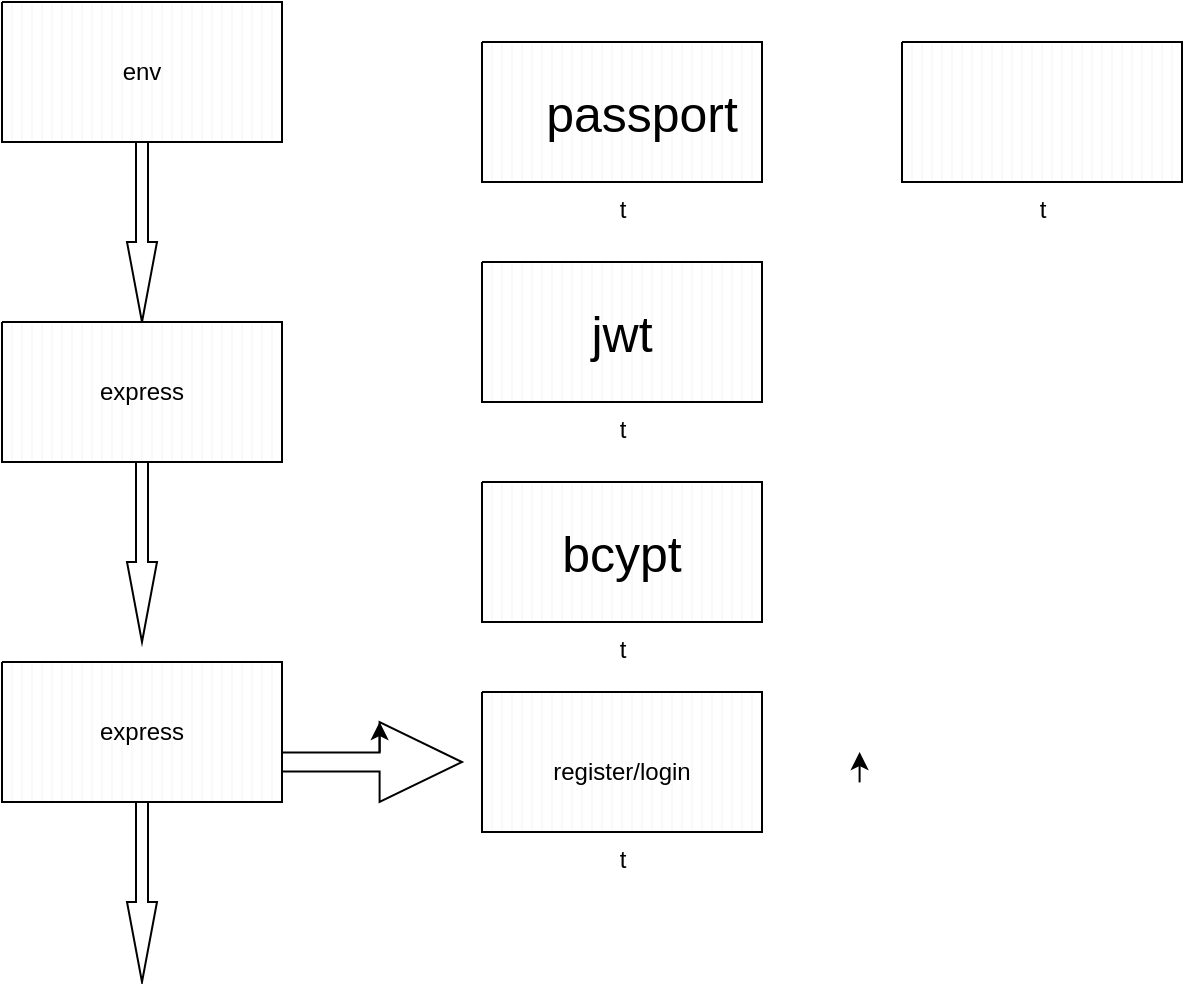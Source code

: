 <mxfile>
    <diagram id="x7IFYAtd4ZOixWo3UeBf" name="Page-1">
        <mxGraphModel dx="769" dy="583" grid="1" gridSize="10" guides="1" tooltips="1" connect="1" arrows="1" fold="1" page="1" pageScale="1" pageWidth="850" pageHeight="1100" math="0" shadow="0">
            <root>
                <mxCell id="0"/>
                <mxCell id="1" parent="0"/>
                <mxCell id="2" value="t" style="verticalLabelPosition=bottom;verticalAlign=top;html=1;shape=mxgraph.basic.patternFillRect;fillStyle=vert;step=5;fillStrokeWidth=0.2;fillStrokeColor=#dddddd;" vertex="1" parent="1">
                    <mxGeometry x="90" y="40" width="140" height="70" as="geometry"/>
                </mxCell>
                <mxCell id="4" value="env&lt;br&gt;" style="text;strokeColor=none;align=center;fillColor=none;html=1;verticalAlign=middle;whiteSpace=wrap;rounded=0;" vertex="1" parent="1">
                    <mxGeometry x="130" y="60" width="60" height="30" as="geometry"/>
                </mxCell>
                <mxCell id="5" value="" style="html=1;shadow=0;dashed=0;align=center;verticalAlign=middle;shape=mxgraph.arrows2.arrow;dy=0.6;dx=40;direction=south;notch=0;" vertex="1" parent="1">
                    <mxGeometry x="152.5" y="110" width="15" height="90" as="geometry"/>
                </mxCell>
                <mxCell id="10" value="t" style="verticalLabelPosition=bottom;verticalAlign=top;html=1;shape=mxgraph.basic.patternFillRect;fillStyle=vert;step=5;fillStrokeWidth=0.2;fillStrokeColor=#dddddd;" vertex="1" parent="1">
                    <mxGeometry x="90" y="200" width="140" height="70" as="geometry"/>
                </mxCell>
                <mxCell id="11" value="express" style="text;strokeColor=none;align=center;fillColor=none;html=1;verticalAlign=middle;whiteSpace=wrap;rounded=0;" vertex="1" parent="1">
                    <mxGeometry x="130" y="220" width="60" height="30" as="geometry"/>
                </mxCell>
                <mxCell id="12" value="" style="html=1;shadow=0;dashed=0;align=center;verticalAlign=middle;shape=mxgraph.arrows2.arrow;dy=0.6;dx=40;direction=south;notch=0;" vertex="1" parent="1">
                    <mxGeometry x="152.5" y="270" width="15" height="90" as="geometry"/>
                </mxCell>
                <mxCell id="13" value="t" style="verticalLabelPosition=bottom;verticalAlign=top;html=1;shape=mxgraph.basic.patternFillRect;fillStyle=vert;step=5;fillStrokeWidth=0.2;fillStrokeColor=#dddddd;" vertex="1" parent="1">
                    <mxGeometry x="90" y="370" width="140" height="70" as="geometry"/>
                </mxCell>
                <mxCell id="14" value="express" style="text;strokeColor=none;align=center;fillColor=none;html=1;verticalAlign=middle;whiteSpace=wrap;rounded=0;" vertex="1" parent="1">
                    <mxGeometry x="130" y="390" width="60" height="30" as="geometry"/>
                </mxCell>
                <mxCell id="15" value="" style="html=1;shadow=0;dashed=0;align=center;verticalAlign=middle;shape=mxgraph.arrows2.arrow;dy=0.6;dx=40;direction=south;notch=0;" vertex="1" parent="1">
                    <mxGeometry x="152.5" y="440" width="15" height="90" as="geometry"/>
                </mxCell>
                <mxCell id="17" value="" style="html=1;shadow=0;dashed=0;align=center;verticalAlign=middle;shape=mxgraph.arrows2.arrow;dy=0.76;dx=41.2;notch=0;" vertex="1" parent="1">
                    <mxGeometry x="230" y="400" width="90" height="40" as="geometry"/>
                </mxCell>
                <mxCell id="18" style="edgeStyle=none;html=1;exitX=0;exitY=0;exitDx=48.8;exitDy=15.2;exitPerimeter=0;entryX=0;entryY=0;entryDx=48.8;entryDy=0;entryPerimeter=0;" edge="1" parent="1" source="17" target="17">
                    <mxGeometry relative="1" as="geometry"/>
                </mxCell>
                <mxCell id="19" value="t" style="verticalLabelPosition=bottom;verticalAlign=top;html=1;shape=mxgraph.basic.patternFillRect;fillStyle=vert;step=5;fillStrokeWidth=0.2;fillStrokeColor=#dddddd;" vertex="1" parent="1">
                    <mxGeometry x="330" y="385" width="140" height="70" as="geometry"/>
                </mxCell>
                <mxCell id="20" value="register/login" style="text;strokeColor=none;align=center;fillColor=none;html=1;verticalAlign=middle;whiteSpace=wrap;rounded=0;" vertex="1" parent="1">
                    <mxGeometry x="355" y="410" width="90" height="30" as="geometry"/>
                </mxCell>
                <mxCell id="22" style="edgeStyle=none;html=1;exitX=0;exitY=0;exitDx=48.8;exitDy=15.2;exitPerimeter=0;entryX=0;entryY=0;entryDx=48.8;entryDy=0;entryPerimeter=0;" edge="1" parent="1">
                    <mxGeometry relative="1" as="geometry">
                        <mxPoint x="518.8" y="430.2" as="sourcePoint"/>
                        <mxPoint x="518.8" y="415" as="targetPoint"/>
                    </mxGeometry>
                </mxCell>
                <mxCell id="23" value="t" style="verticalLabelPosition=bottom;verticalAlign=top;html=1;shape=mxgraph.basic.patternFillRect;fillStyle=vert;step=5;fillStrokeWidth=0.2;fillStrokeColor=#dddddd;" vertex="1" parent="1">
                    <mxGeometry x="330" y="170" width="140" height="70" as="geometry"/>
                </mxCell>
                <mxCell id="24" value="t" style="verticalLabelPosition=bottom;verticalAlign=top;html=1;shape=mxgraph.basic.patternFillRect;fillStyle=vert;step=5;fillStrokeWidth=0.2;fillStrokeColor=#dddddd;" vertex="1" parent="1">
                    <mxGeometry x="330" y="280" width="140" height="70" as="geometry"/>
                </mxCell>
                <mxCell id="25" value="t" style="verticalLabelPosition=bottom;verticalAlign=top;html=1;shape=mxgraph.basic.patternFillRect;fillStyle=vert;step=5;fillStrokeWidth=0.2;fillStrokeColor=#dddddd;" vertex="1" parent="1">
                    <mxGeometry x="330" y="60" width="140" height="70" as="geometry"/>
                </mxCell>
                <mxCell id="26" value="t" style="verticalLabelPosition=bottom;verticalAlign=top;html=1;shape=mxgraph.basic.patternFillRect;fillStyle=vert;step=5;fillStrokeWidth=0.2;fillStrokeColor=#dddddd;" vertex="1" parent="1">
                    <mxGeometry x="540" y="60" width="140" height="70" as="geometry"/>
                </mxCell>
                <mxCell id="27" value="&lt;font style=&quot;font-size: 25px;&quot;&gt;bcypt&lt;/font&gt;" style="text;strokeColor=none;align=center;fillColor=none;html=1;verticalAlign=middle;whiteSpace=wrap;rounded=0;" vertex="1" parent="1">
                    <mxGeometry x="370" y="300" width="60" height="30" as="geometry"/>
                </mxCell>
                <mxCell id="28" value="jwt" style="text;strokeColor=none;align=center;fillColor=none;html=1;verticalAlign=middle;whiteSpace=wrap;rounded=0;fontSize=25;" vertex="1" parent="1">
                    <mxGeometry x="370" y="190" width="60" height="30" as="geometry"/>
                </mxCell>
                <mxCell id="29" value="passport" style="text;strokeColor=none;align=center;fillColor=none;html=1;verticalAlign=middle;whiteSpace=wrap;rounded=0;fontSize=25;" vertex="1" parent="1">
                    <mxGeometry x="380" y="80" width="60" height="30" as="geometry"/>
                </mxCell>
            </root>
        </mxGraphModel>
    </diagram>
</mxfile>